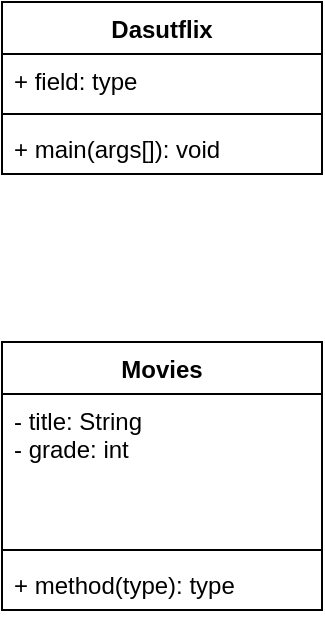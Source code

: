 <mxfile version="18.0.6" type="device"><diagram id="s1wlrXRqjsGbbltYK3rA" name="Page-1"><mxGraphModel dx="1115" dy="688" grid="1" gridSize="10" guides="1" tooltips="1" connect="1" arrows="1" fold="1" page="1" pageScale="1" pageWidth="1169" pageHeight="827" math="0" shadow="0"><root><mxCell id="0"/><mxCell id="1" parent="0"/><mxCell id="IOMvOy915rmZpHEEP97D-1" value="Dasutflix" style="swimlane;fontStyle=1;align=center;verticalAlign=top;childLayout=stackLayout;horizontal=1;startSize=26;horizontalStack=0;resizeParent=1;resizeParentMax=0;resizeLast=0;collapsible=1;marginBottom=0;" vertex="1" parent="1"><mxGeometry x="730" y="120" width="160" height="86" as="geometry"/></mxCell><mxCell id="IOMvOy915rmZpHEEP97D-2" value="+ field: type" style="text;strokeColor=none;fillColor=none;align=left;verticalAlign=top;spacingLeft=4;spacingRight=4;overflow=hidden;rotatable=0;points=[[0,0.5],[1,0.5]];portConstraint=eastwest;" vertex="1" parent="IOMvOy915rmZpHEEP97D-1"><mxGeometry y="26" width="160" height="26" as="geometry"/></mxCell><mxCell id="IOMvOy915rmZpHEEP97D-3" value="" style="line;strokeWidth=1;fillColor=none;align=left;verticalAlign=middle;spacingTop=-1;spacingLeft=3;spacingRight=3;rotatable=0;labelPosition=right;points=[];portConstraint=eastwest;" vertex="1" parent="IOMvOy915rmZpHEEP97D-1"><mxGeometry y="52" width="160" height="8" as="geometry"/></mxCell><mxCell id="IOMvOy915rmZpHEEP97D-4" value="+ main(args[]): void" style="text;strokeColor=none;fillColor=none;align=left;verticalAlign=top;spacingLeft=4;spacingRight=4;overflow=hidden;rotatable=0;points=[[0,0.5],[1,0.5]];portConstraint=eastwest;" vertex="1" parent="IOMvOy915rmZpHEEP97D-1"><mxGeometry y="60" width="160" height="26" as="geometry"/></mxCell><mxCell id="IOMvOy915rmZpHEEP97D-5" value="Movies" style="swimlane;fontStyle=1;align=center;verticalAlign=top;childLayout=stackLayout;horizontal=1;startSize=26;horizontalStack=0;resizeParent=1;resizeParentMax=0;resizeLast=0;collapsible=1;marginBottom=0;" vertex="1" parent="1"><mxGeometry x="730" y="290" width="160" height="134" as="geometry"/></mxCell><mxCell id="IOMvOy915rmZpHEEP97D-6" value="- title: String&#10;- grade: int" style="text;strokeColor=none;fillColor=none;align=left;verticalAlign=top;spacingLeft=4;spacingRight=4;overflow=hidden;rotatable=0;points=[[0,0.5],[1,0.5]];portConstraint=eastwest;" vertex="1" parent="IOMvOy915rmZpHEEP97D-5"><mxGeometry y="26" width="160" height="74" as="geometry"/></mxCell><mxCell id="IOMvOy915rmZpHEEP97D-7" value="" style="line;strokeWidth=1;fillColor=none;align=left;verticalAlign=middle;spacingTop=-1;spacingLeft=3;spacingRight=3;rotatable=0;labelPosition=right;points=[];portConstraint=eastwest;" vertex="1" parent="IOMvOy915rmZpHEEP97D-5"><mxGeometry y="100" width="160" height="8" as="geometry"/></mxCell><mxCell id="IOMvOy915rmZpHEEP97D-8" value="+ method(type): type" style="text;strokeColor=none;fillColor=none;align=left;verticalAlign=top;spacingLeft=4;spacingRight=4;overflow=hidden;rotatable=0;points=[[0,0.5],[1,0.5]];portConstraint=eastwest;" vertex="1" parent="IOMvOy915rmZpHEEP97D-5"><mxGeometry y="108" width="160" height="26" as="geometry"/></mxCell></root></mxGraphModel></diagram></mxfile>